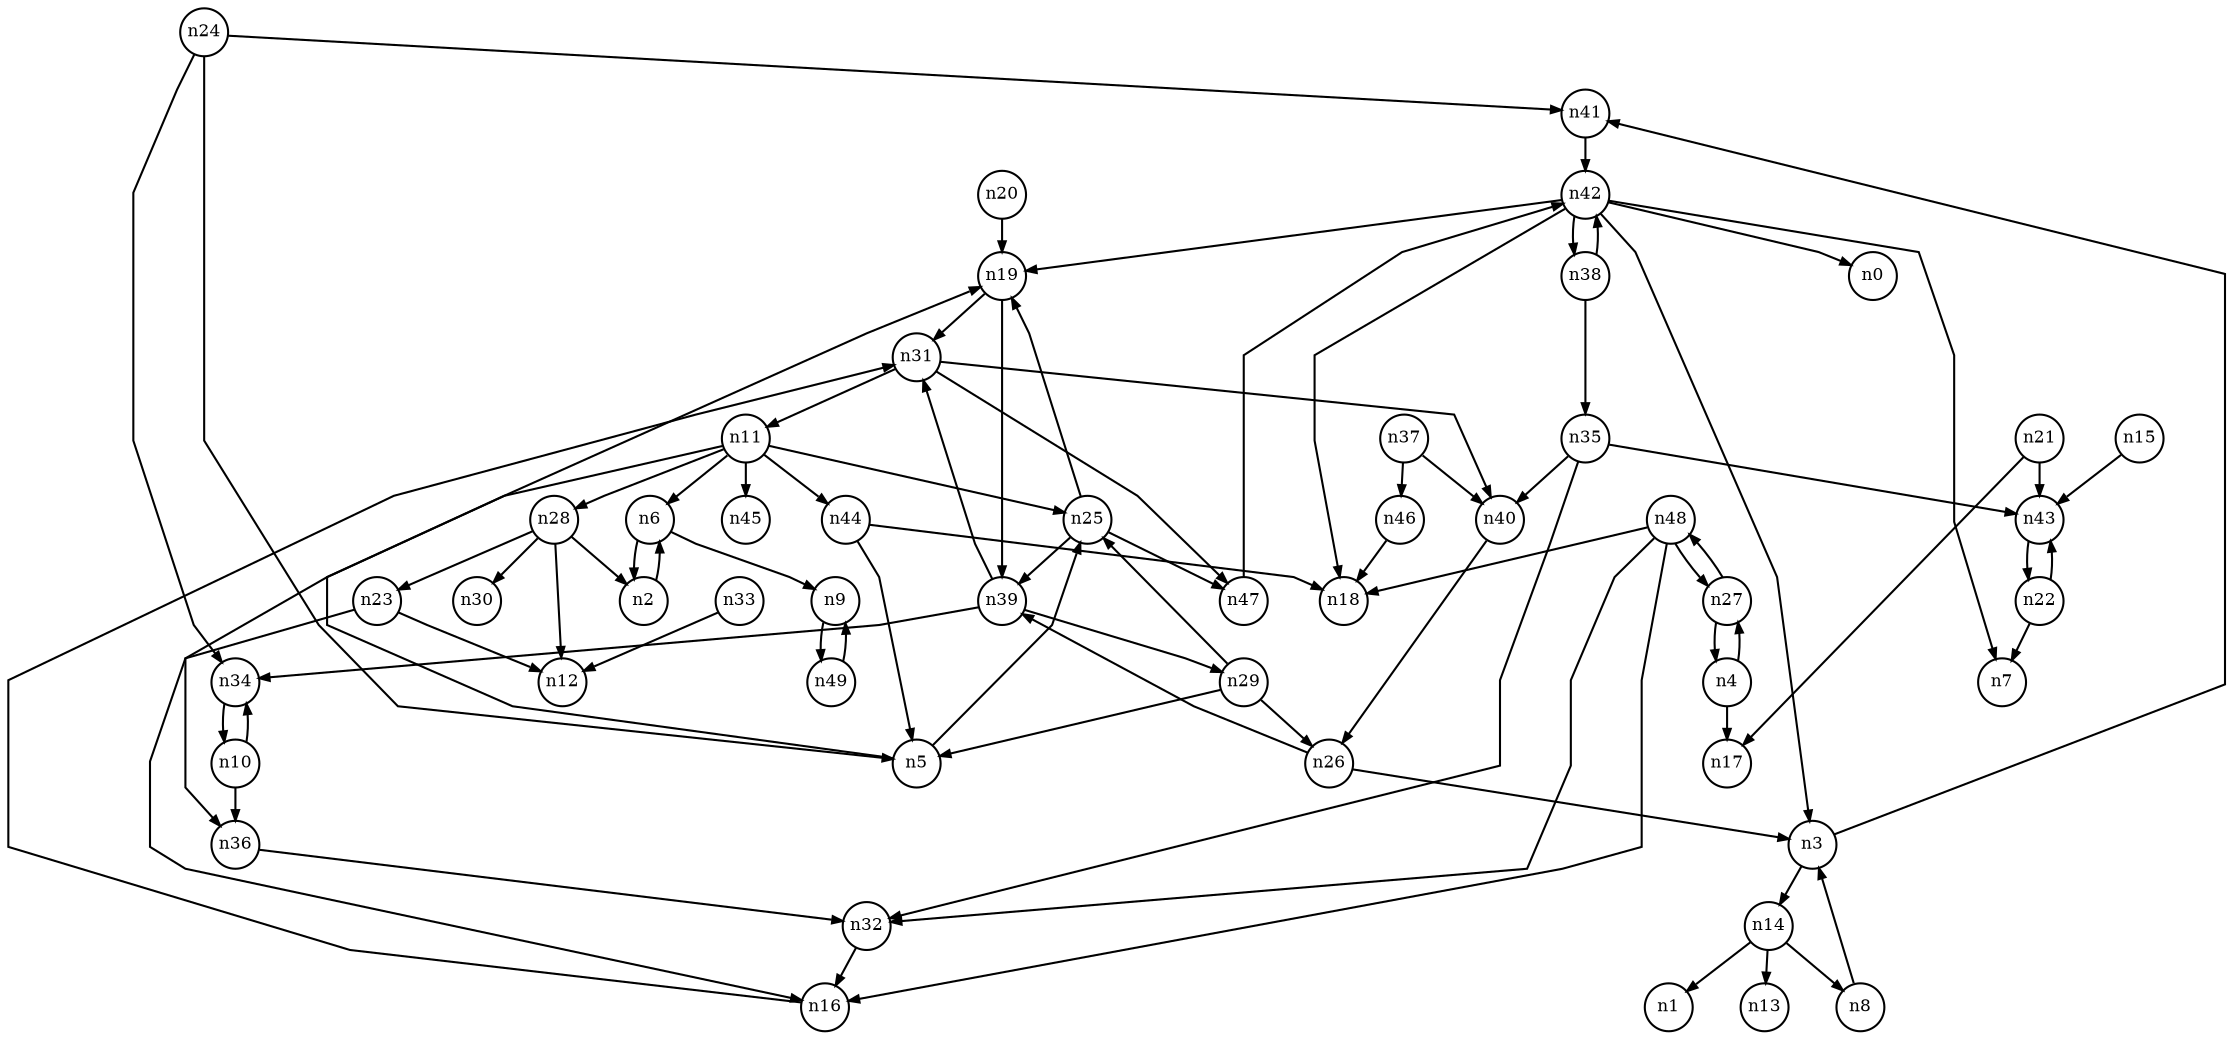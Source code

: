 digraph G{
splines=polyline;
ranksep=0.22;
nodesep=0.22;
nodesize=0.16;
fontsize=8
edge [arrowsize=0.5]
node [fontsize=8 shape=circle width=0.32 fixedsize=shape];

n41 -> n42
n3 -> n41
n3 -> n14
n4 -> n17
n4 -> n27
n19 -> n31
n19 -> n39
n5 -> n19
n5 -> n25
n25 -> n19
n25 -> n47
n25 -> n39
n2 -> n6
n6 -> n2
n6 -> n9
n9 -> n49
n8 -> n3
n34 -> n10
n10 -> n34
n10 -> n36
n36 -> n32
n11 -> n6
n11 -> n25
n11 -> n28
n11 -> n36
n11 -> n44
n11 -> n45
n28 -> n2
n28 -> n12
n28 -> n23
n28 -> n30
n44 -> n5
n44 -> n18
n14 -> n1
n14 -> n8
n14 -> n13
n43 -> n22
n15 -> n43
n31 -> n40
n31 -> n47
n31 -> n11
n16 -> n31
n20 -> n19
n21 -> n17
n21 -> n43
n22 -> n7
n22 -> n43
n23 -> n12
n23 -> n16
n24 -> n5
n24 -> n34
n24 -> n41
n47 -> n42
n26 -> n3
n26 -> n39
n39 -> n29
n39 -> n31
n39 -> n34
n27 -> n4
n27 -> n48
n48 -> n16
n48 -> n18
n48 -> n32
n48 -> n27
n29 -> n5
n29 -> n25
n29 -> n26
n40 -> n26
n32 -> n16
n33 -> n12
n35 -> n32
n35 -> n40
n35 -> n43
n37 -> n40
n37 -> n46
n46 -> n18
n38 -> n35
n38 -> n42
n42 -> n0
n42 -> n3
n42 -> n7
n42 -> n18
n42 -> n19
n42 -> n38
n49 -> n9
}
